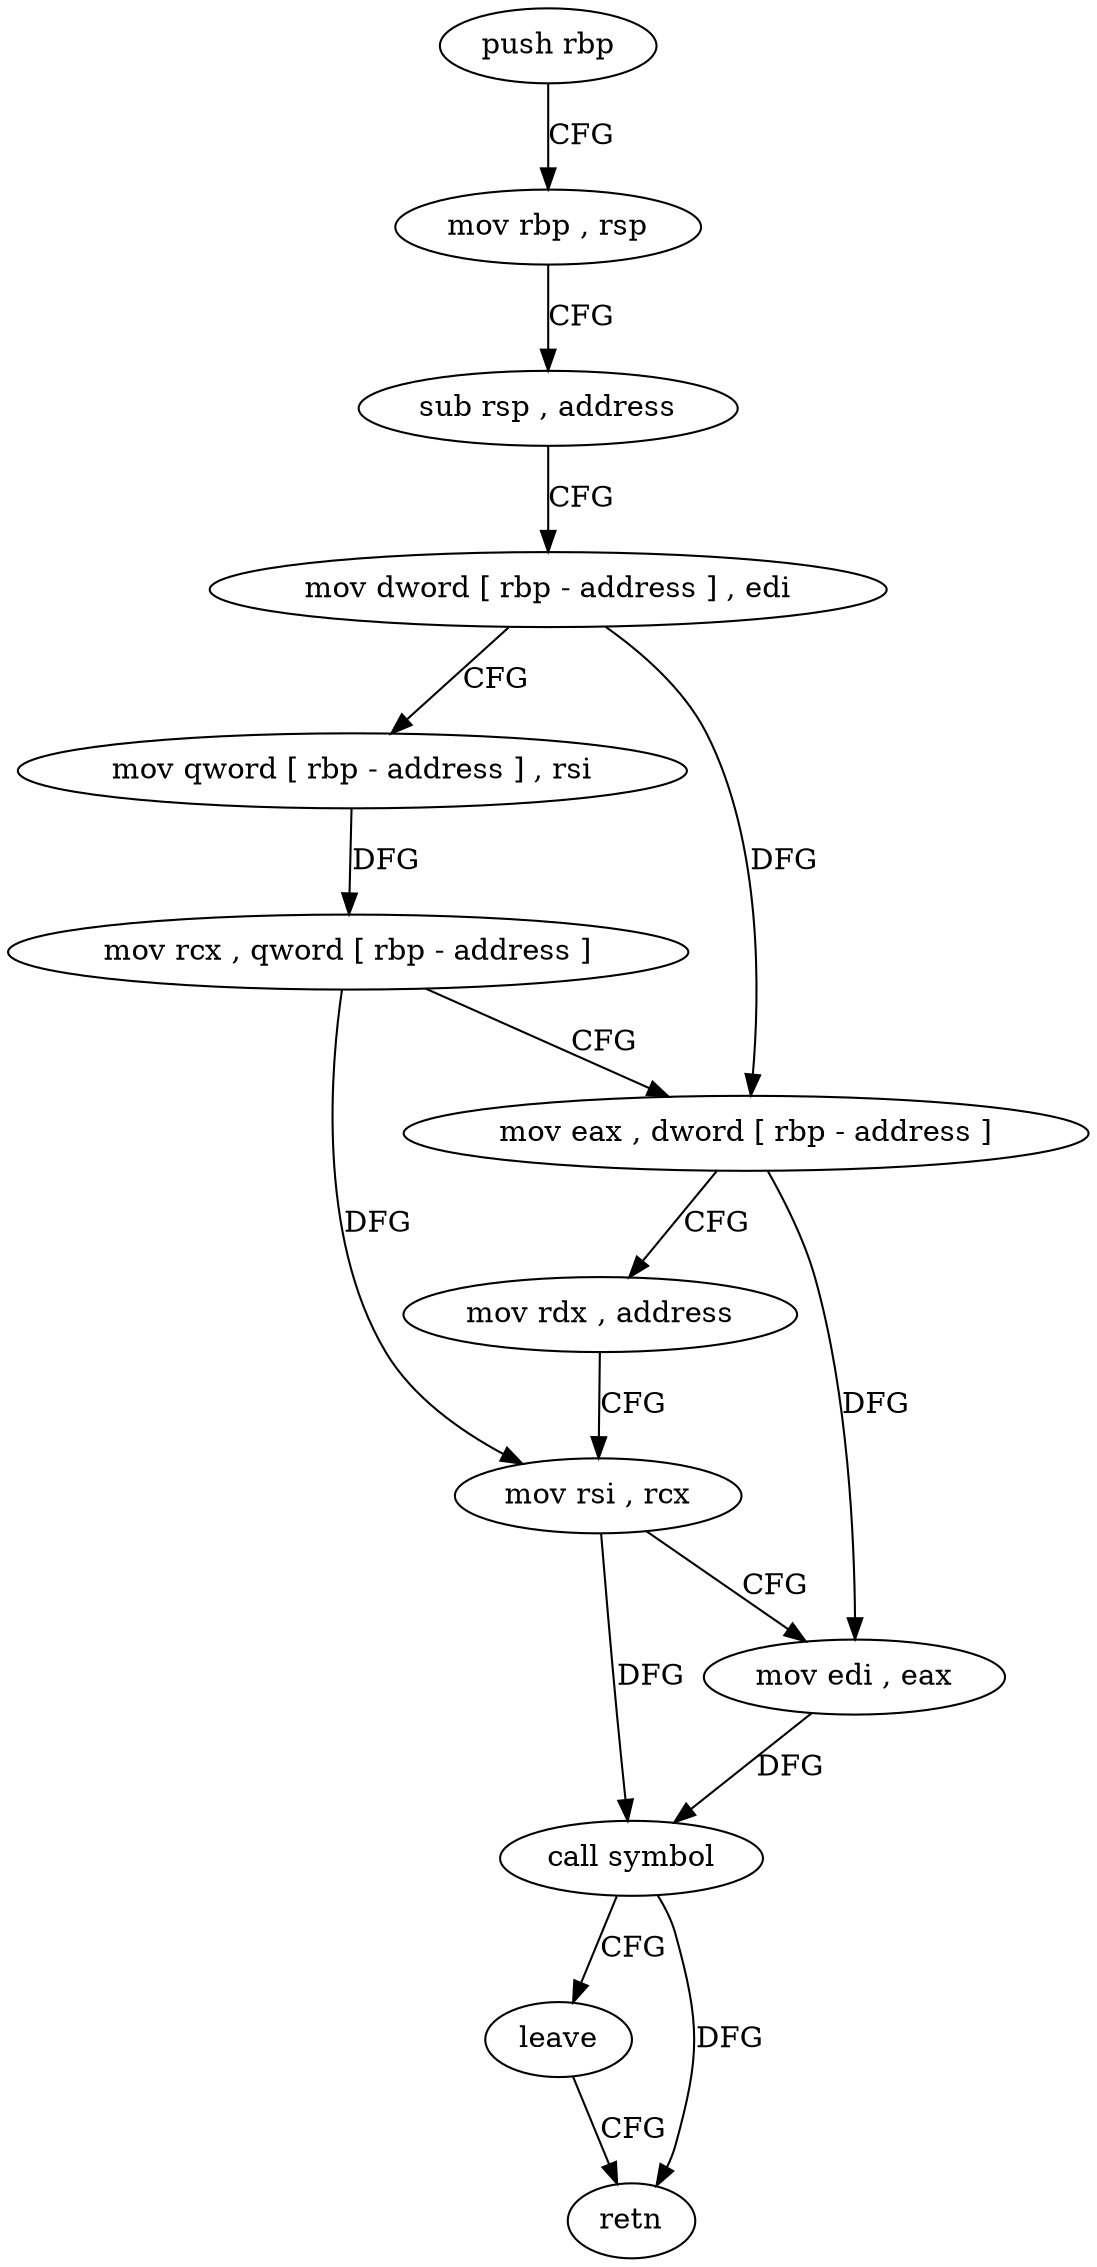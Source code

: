 digraph "func" {
"4364992" [label = "push rbp" ]
"4364993" [label = "mov rbp , rsp" ]
"4364996" [label = "sub rsp , address" ]
"4365000" [label = "mov dword [ rbp - address ] , edi" ]
"4365003" [label = "mov qword [ rbp - address ] , rsi" ]
"4365007" [label = "mov rcx , qword [ rbp - address ]" ]
"4365011" [label = "mov eax , dword [ rbp - address ]" ]
"4365014" [label = "mov rdx , address" ]
"4365021" [label = "mov rsi , rcx" ]
"4365024" [label = "mov edi , eax" ]
"4365026" [label = "call symbol" ]
"4365031" [label = "leave" ]
"4365032" [label = "retn" ]
"4364992" -> "4364993" [ label = "CFG" ]
"4364993" -> "4364996" [ label = "CFG" ]
"4364996" -> "4365000" [ label = "CFG" ]
"4365000" -> "4365003" [ label = "CFG" ]
"4365000" -> "4365011" [ label = "DFG" ]
"4365003" -> "4365007" [ label = "DFG" ]
"4365007" -> "4365011" [ label = "CFG" ]
"4365007" -> "4365021" [ label = "DFG" ]
"4365011" -> "4365014" [ label = "CFG" ]
"4365011" -> "4365024" [ label = "DFG" ]
"4365014" -> "4365021" [ label = "CFG" ]
"4365021" -> "4365024" [ label = "CFG" ]
"4365021" -> "4365026" [ label = "DFG" ]
"4365024" -> "4365026" [ label = "DFG" ]
"4365026" -> "4365031" [ label = "CFG" ]
"4365026" -> "4365032" [ label = "DFG" ]
"4365031" -> "4365032" [ label = "CFG" ]
}
